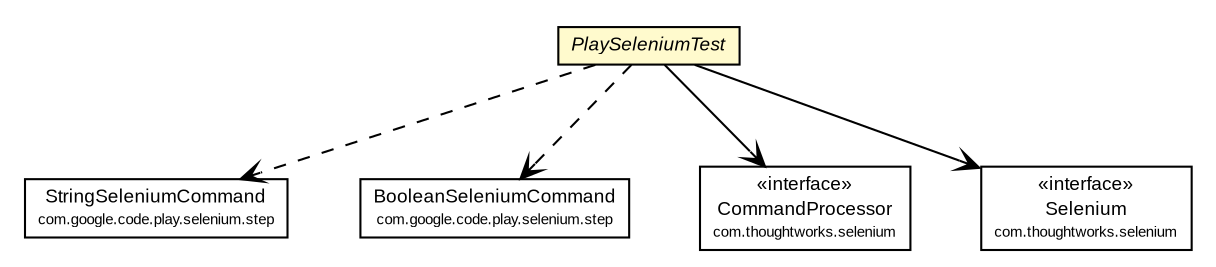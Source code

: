 #!/usr/local/bin/dot
#
# Class diagram 
# Generated by UMLGraph version R5_6-24-gf6e263 (http://www.umlgraph.org/)
#

digraph G {
	edge [fontname="arial",fontsize=10,labelfontname="arial",labelfontsize=10];
	node [fontname="arial",fontsize=10,shape=plaintext];
	nodesep=0.25;
	ranksep=0.5;
	// com.google.code.play.selenium.PlaySeleniumTest
	c969 [label=<<table title="com.google.code.play.selenium.PlaySeleniumTest" border="0" cellborder="1" cellspacing="0" cellpadding="2" port="p" bgcolor="lemonChiffon" href="./PlaySeleniumTest.html">
		<tr><td><table border="0" cellspacing="0" cellpadding="1">
<tr><td align="center" balign="center"><font face="arial italic"> PlaySeleniumTest </font></td></tr>
		</table></td></tr>
		</table>>, URL="./PlaySeleniumTest.html", fontname="arial", fontcolor="black", fontsize=9.0];
	// com.google.code.play.selenium.step.StringSeleniumCommand
	c983 [label=<<table title="com.google.code.play.selenium.step.StringSeleniumCommand" border="0" cellborder="1" cellspacing="0" cellpadding="2" port="p" href="./step/StringSeleniumCommand.html">
		<tr><td><table border="0" cellspacing="0" cellpadding="1">
<tr><td align="center" balign="center"> StringSeleniumCommand </td></tr>
<tr><td align="center" balign="center"><font point-size="7.0"> com.google.code.play.selenium.step </font></td></tr>
		</table></td></tr>
		</table>>, URL="./step/StringSeleniumCommand.html", fontname="arial", fontcolor="black", fontsize=9.0];
	// com.google.code.play.selenium.step.BooleanSeleniumCommand
	c994 [label=<<table title="com.google.code.play.selenium.step.BooleanSeleniumCommand" border="0" cellborder="1" cellspacing="0" cellpadding="2" port="p" href="./step/BooleanSeleniumCommand.html">
		<tr><td><table border="0" cellspacing="0" cellpadding="1">
<tr><td align="center" balign="center"> BooleanSeleniumCommand </td></tr>
<tr><td align="center" balign="center"><font point-size="7.0"> com.google.code.play.selenium.step </font></td></tr>
		</table></td></tr>
		</table>>, URL="./step/BooleanSeleniumCommand.html", fontname="arial", fontcolor="black", fontsize=9.0];
	// com.google.code.play.selenium.PlaySeleniumTest NAVASSOC com.thoughtworks.selenium.CommandProcessor
	c969:p -> c1005:p [taillabel="", label="", headlabel="", fontname="arial", fontcolor="black", fontsize=10.0, color="black", arrowhead=open];
	// com.google.code.play.selenium.PlaySeleniumTest NAVASSOC com.thoughtworks.selenium.Selenium
	c969:p -> c1006:p [taillabel="", label="", headlabel="", fontname="arial", fontcolor="black", fontsize=10.0, color="black", arrowhead=open];
	// com.google.code.play.selenium.PlaySeleniumTest DEPEND com.google.code.play.selenium.step.BooleanSeleniumCommand
	c969:p -> c994:p [taillabel="", label="", headlabel="", fontname="arial", fontcolor="black", fontsize=10.0, color="black", arrowhead=open, style=dashed];
	// com.google.code.play.selenium.PlaySeleniumTest DEPEND com.google.code.play.selenium.step.StringSeleniumCommand
	c969:p -> c983:p [taillabel="", label="", headlabel="", fontname="arial", fontcolor="black", fontsize=10.0, color="black", arrowhead=open, style=dashed];
	// com.thoughtworks.selenium.Selenium
	c1006 [label=<<table title="com.thoughtworks.selenium.Selenium" border="0" cellborder="1" cellspacing="0" cellpadding="2" port="p">
		<tr><td><table border="0" cellspacing="0" cellpadding="1">
<tr><td align="center" balign="center"> &#171;interface&#187; </td></tr>
<tr><td align="center" balign="center"> Selenium </td></tr>
<tr><td align="center" balign="center"><font point-size="7.0"> com.thoughtworks.selenium </font></td></tr>
		</table></td></tr>
		</table>>, URL="null", fontname="arial", fontcolor="black", fontsize=9.0];
	// com.thoughtworks.selenium.CommandProcessor
	c1005 [label=<<table title="com.thoughtworks.selenium.CommandProcessor" border="0" cellborder="1" cellspacing="0" cellpadding="2" port="p">
		<tr><td><table border="0" cellspacing="0" cellpadding="1">
<tr><td align="center" balign="center"> &#171;interface&#187; </td></tr>
<tr><td align="center" balign="center"> CommandProcessor </td></tr>
<tr><td align="center" balign="center"><font point-size="7.0"> com.thoughtworks.selenium </font></td></tr>
		</table></td></tr>
		</table>>, URL="null", fontname="arial", fontcolor="black", fontsize=9.0];
}

